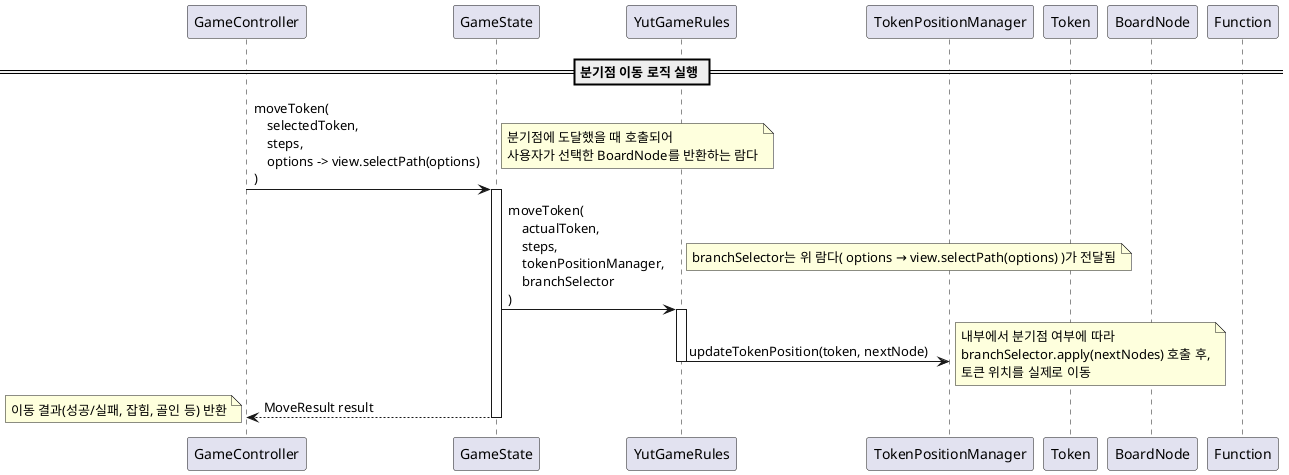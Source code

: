 @startuml
participant GameController
participant GameState
participant YutGameRules
participant TokenPositionManager
participant Token
participant BoardNode
participant Function

== 분기점 이동 로직 실행 ==
GameController -> GameState: moveToken(\n    selectedToken,\n    steps,\n    options -> view.selectPath(options)\n)
note right
'options -> view.selectPath(options)'는
분기점에 도달했을 때 호출되어
사용자가 선택한 BoardNode를 반환하는 람다
end note
activate GameState

GameState -> YutGameRules: moveToken(\n    actualToken,\n    steps,\n    tokenPositionManager,\n    branchSelector\n)
note right
branchSelector는 위 람다( options → view.selectPath(options) )가 전달됨
end note
activate YutGameRules

YutGameRules -> TokenPositionManager: updateTokenPosition(token, nextNode)
note right
내부에서 분기점 여부에 따라
branchSelector.apply(nextNodes) 호출 후,
토큰 위치를 실제로 이동
end note
deactivate YutGameRules

GameState --> GameController: MoveResult result
note left
이동 결과(성공/실패, 잡힘, 골인 등) 반환
end note
deactivate GameState
@enduml